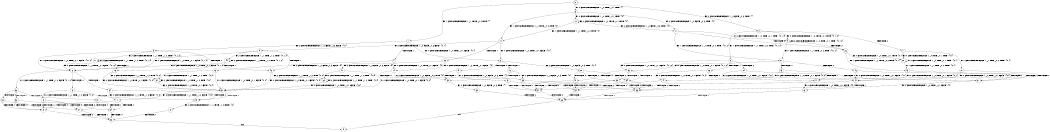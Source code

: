 digraph BCG {
size = "7, 10.5";
center = TRUE;
node [shape = circle];
0 [peripheries = 2];
0 -> 1 [label = "EX !1 !ATOMIC_EXCH_BRANCH (1, +1, TRUE, +0, 2, TRUE) !{}"];
0 -> 2 [label = "EX !2 !ATOMIC_EXCH_BRANCH (1, +0, FALSE, +0, 3, TRUE) !{}"];
0 -> 3 [label = "EX !0 !ATOMIC_EXCH_BRANCH (1, +0, TRUE, +0, 1, TRUE) !{}"];
1 -> 4 [label = "TERMINATE !1"];
1 -> 5 [label = "EX !2 !ATOMIC_EXCH_BRANCH (1, +0, FALSE, +0, 3, FALSE) !{0, 1}"];
1 -> 6 [label = "EX !0 !ATOMIC_EXCH_BRANCH (1, +0, TRUE, +0, 1, FALSE) !{0, 1}"];
2 -> 7 [label = "TERMINATE !2"];
2 -> 8 [label = "EX !1 !ATOMIC_EXCH_BRANCH (1, +1, TRUE, +0, 2, TRUE) !{0, 1, 2}"];
2 -> 9 [label = "EX !0 !ATOMIC_EXCH_BRANCH (1, +0, TRUE, +0, 1, TRUE) !{0, 1, 2}"];
3 -> 10 [label = "EX !1 !ATOMIC_EXCH_BRANCH (1, +1, TRUE, +0, 2, TRUE) !{0}"];
3 -> 11 [label = "EX !2 !ATOMIC_EXCH_BRANCH (1, +0, FALSE, +0, 3, TRUE) !{0}"];
3 -> 12 [label = "EX !0 !ATOMIC_EXCH_BRANCH (1, +0, TRUE, +0, 1, TRUE) !{0}"];
4 -> 13 [label = "EX !2 !ATOMIC_EXCH_BRANCH (1, +0, FALSE, +0, 3, FALSE) !{0}"];
4 -> 14 [label = "EX !0 !ATOMIC_EXCH_BRANCH (1, +0, TRUE, +0, 1, FALSE) !{0}"];
5 -> 15 [label = "TERMINATE !1"];
5 -> 16 [label = "EX !0 !ATOMIC_EXCH_BRANCH (1, +0, TRUE, +0, 1, FALSE) !{0, 1, 2}"];
5 -> 17 [label = "EX !2 !ATOMIC_EXCH_BRANCH (1, +1, TRUE, +1, 2, TRUE) !{0, 1, 2}"];
6 -> 18 [label = "TERMINATE !1"];
6 -> 19 [label = "TERMINATE !0"];
6 -> 20 [label = "EX !2 !ATOMIC_EXCH_BRANCH (1, +0, FALSE, +0, 3, TRUE) !{0, 1}"];
7 -> 21 [label = "EX !1 !ATOMIC_EXCH_BRANCH (1, +1, TRUE, +0, 2, TRUE) !{0, 1}"];
7 -> 22 [label = "EX !0 !ATOMIC_EXCH_BRANCH (1, +0, TRUE, +0, 1, TRUE) !{0, 1}"];
8 -> 23 [label = "TERMINATE !1"];
8 -> 24 [label = "TERMINATE !2"];
8 -> 25 [label = "EX !0 !ATOMIC_EXCH_BRANCH (1, +0, TRUE, +0, 1, FALSE) !{0, 1, 2}"];
9 -> 26 [label = "TERMINATE !2"];
9 -> 27 [label = "EX !1 !ATOMIC_EXCH_BRANCH (1, +1, TRUE, +0, 2, TRUE) !{0, 1, 2}"];
9 -> 9 [label = "EX !0 !ATOMIC_EXCH_BRANCH (1, +0, TRUE, +0, 1, TRUE) !{0, 1, 2}"];
10 -> 28 [label = "TERMINATE !1"];
10 -> 29 [label = "EX !2 !ATOMIC_EXCH_BRANCH (1, +0, FALSE, +0, 3, FALSE) !{0, 1}"];
10 -> 6 [label = "EX !0 !ATOMIC_EXCH_BRANCH (1, +0, TRUE, +0, 1, FALSE) !{0, 1}"];
11 -> 26 [label = "TERMINATE !2"];
11 -> 27 [label = "EX !1 !ATOMIC_EXCH_BRANCH (1, +1, TRUE, +0, 2, TRUE) !{0, 1, 2}"];
11 -> 9 [label = "EX !0 !ATOMIC_EXCH_BRANCH (1, +0, TRUE, +0, 1, TRUE) !{0, 1, 2}"];
12 -> 10 [label = "EX !1 !ATOMIC_EXCH_BRANCH (1, +1, TRUE, +0, 2, TRUE) !{0}"];
12 -> 11 [label = "EX !2 !ATOMIC_EXCH_BRANCH (1, +0, FALSE, +0, 3, TRUE) !{0}"];
12 -> 12 [label = "EX !0 !ATOMIC_EXCH_BRANCH (1, +0, TRUE, +0, 1, TRUE) !{0}"];
13 -> 30 [label = "EX !0 !ATOMIC_EXCH_BRANCH (1, +0, TRUE, +0, 1, FALSE) !{0, 2}"];
13 -> 31 [label = "EX !2 !ATOMIC_EXCH_BRANCH (1, +1, TRUE, +1, 2, TRUE) !{0, 2}"];
14 -> 32 [label = "TERMINATE !0"];
14 -> 33 [label = "EX !2 !ATOMIC_EXCH_BRANCH (1, +0, FALSE, +0, 3, TRUE) !{0}"];
15 -> 30 [label = "EX !0 !ATOMIC_EXCH_BRANCH (1, +0, TRUE, +0, 1, FALSE) !{0, 2}"];
15 -> 31 [label = "EX !2 !ATOMIC_EXCH_BRANCH (1, +1, TRUE, +1, 2, TRUE) !{0, 2}"];
16 -> 34 [label = "TERMINATE !1"];
16 -> 35 [label = "TERMINATE !0"];
16 -> 36 [label = "EX !2 !ATOMIC_EXCH_BRANCH (1, +1, TRUE, +1, 2, FALSE) !{0, 1, 2}"];
17 -> 15 [label = "TERMINATE !1"];
17 -> 16 [label = "EX !0 !ATOMIC_EXCH_BRANCH (1, +0, TRUE, +0, 1, FALSE) !{0, 1, 2}"];
17 -> 17 [label = "EX !2 !ATOMIC_EXCH_BRANCH (1, +1, TRUE, +1, 2, TRUE) !{0, 1, 2}"];
18 -> 32 [label = "TERMINATE !0"];
18 -> 33 [label = "EX !2 !ATOMIC_EXCH_BRANCH (1, +0, FALSE, +0, 3, TRUE) !{0}"];
19 -> 32 [label = "TERMINATE !1"];
19 -> 37 [label = "EX !2 !ATOMIC_EXCH_BRANCH (1, +0, FALSE, +0, 3, TRUE) !{1}"];
20 -> 38 [label = "TERMINATE !1"];
20 -> 39 [label = "TERMINATE !2"];
20 -> 40 [label = "TERMINATE !0"];
21 -> 41 [label = "TERMINATE !1"];
21 -> 42 [label = "EX !0 !ATOMIC_EXCH_BRANCH (1, +0, TRUE, +0, 1, FALSE) !{0, 1}"];
22 -> 43 [label = "EX !1 !ATOMIC_EXCH_BRANCH (1, +1, TRUE, +0, 2, TRUE) !{0, 1}"];
22 -> 22 [label = "EX !0 !ATOMIC_EXCH_BRANCH (1, +0, TRUE, +0, 1, TRUE) !{0, 1}"];
23 -> 41 [label = "TERMINATE !2"];
23 -> 44 [label = "EX !0 !ATOMIC_EXCH_BRANCH (1, +0, TRUE, +0, 1, FALSE) !{0, 2}"];
24 -> 41 [label = "TERMINATE !1"];
24 -> 42 [label = "EX !0 !ATOMIC_EXCH_BRANCH (1, +0, TRUE, +0, 1, FALSE) !{0, 1}"];
25 -> 38 [label = "TERMINATE !1"];
25 -> 39 [label = "TERMINATE !2"];
25 -> 40 [label = "TERMINATE !0"];
26 -> 43 [label = "EX !1 !ATOMIC_EXCH_BRANCH (1, +1, TRUE, +0, 2, TRUE) !{0, 1}"];
26 -> 22 [label = "EX !0 !ATOMIC_EXCH_BRANCH (1, +0, TRUE, +0, 1, TRUE) !{0, 1}"];
27 -> 45 [label = "TERMINATE !1"];
27 -> 46 [label = "TERMINATE !2"];
27 -> 25 [label = "EX !0 !ATOMIC_EXCH_BRANCH (1, +0, TRUE, +0, 1, FALSE) !{0, 1, 2}"];
28 -> 47 [label = "EX !2 !ATOMIC_EXCH_BRANCH (1, +0, FALSE, +0, 3, FALSE) !{0}"];
28 -> 14 [label = "EX !0 !ATOMIC_EXCH_BRANCH (1, +0, TRUE, +0, 1, FALSE) !{0}"];
29 -> 48 [label = "TERMINATE !1"];
29 -> 49 [label = "EX !2 !ATOMIC_EXCH_BRANCH (1, +1, TRUE, +1, 2, TRUE) !{0, 1, 2}"];
29 -> 16 [label = "EX !0 !ATOMIC_EXCH_BRANCH (1, +0, TRUE, +0, 1, FALSE) !{0, 1, 2}"];
30 -> 50 [label = "TERMINATE !0"];
30 -> 51 [label = "EX !2 !ATOMIC_EXCH_BRANCH (1, +1, TRUE, +1, 2, FALSE) !{0, 2}"];
31 -> 30 [label = "EX !0 !ATOMIC_EXCH_BRANCH (1, +0, TRUE, +0, 1, FALSE) !{0, 2}"];
31 -> 31 [label = "EX !2 !ATOMIC_EXCH_BRANCH (1, +1, TRUE, +1, 2, TRUE) !{0, 2}"];
32 -> 52 [label = "EX !2 !ATOMIC_EXCH_BRANCH (1, +0, FALSE, +0, 3, TRUE) !{}"];
33 -> 53 [label = "TERMINATE !2"];
33 -> 54 [label = "TERMINATE !0"];
34 -> 50 [label = "TERMINATE !0"];
34 -> 51 [label = "EX !2 !ATOMIC_EXCH_BRANCH (1, +1, TRUE, +1, 2, FALSE) !{0, 2}"];
35 -> 50 [label = "TERMINATE !1"];
35 -> 55 [label = "EX !2 !ATOMIC_EXCH_BRANCH (1, +1, TRUE, +1, 2, FALSE) !{1, 2}"];
36 -> 56 [label = "TERMINATE !1"];
36 -> 57 [label = "TERMINATE !2"];
36 -> 58 [label = "TERMINATE !0"];
37 -> 54 [label = "TERMINATE !1"];
37 -> 59 [label = "TERMINATE !2"];
38 -> 53 [label = "TERMINATE !2"];
38 -> 54 [label = "TERMINATE !0"];
39 -> 53 [label = "TERMINATE !1"];
39 -> 59 [label = "TERMINATE !0"];
40 -> 54 [label = "TERMINATE !1"];
40 -> 59 [label = "TERMINATE !2"];
41 -> 60 [label = "EX !0 !ATOMIC_EXCH_BRANCH (1, +0, TRUE, +0, 1, FALSE) !{0}"];
42 -> 53 [label = "TERMINATE !1"];
42 -> 59 [label = "TERMINATE !0"];
43 -> 61 [label = "TERMINATE !1"];
43 -> 42 [label = "EX !0 !ATOMIC_EXCH_BRANCH (1, +0, TRUE, +0, 1, FALSE) !{0, 1}"];
44 -> 53 [label = "TERMINATE !2"];
44 -> 54 [label = "TERMINATE !0"];
45 -> 61 [label = "TERMINATE !2"];
45 -> 44 [label = "EX !0 !ATOMIC_EXCH_BRANCH (1, +0, TRUE, +0, 1, FALSE) !{0, 2}"];
46 -> 61 [label = "TERMINATE !1"];
46 -> 42 [label = "EX !0 !ATOMIC_EXCH_BRANCH (1, +0, TRUE, +0, 1, FALSE) !{0, 1}"];
47 -> 62 [label = "EX !2 !ATOMIC_EXCH_BRANCH (1, +1, TRUE, +1, 2, TRUE) !{0, 2}"];
47 -> 30 [label = "EX !0 !ATOMIC_EXCH_BRANCH (1, +0, TRUE, +0, 1, FALSE) !{0, 2}"];
48 -> 62 [label = "EX !2 !ATOMIC_EXCH_BRANCH (1, +1, TRUE, +1, 2, TRUE) !{0, 2}"];
48 -> 30 [label = "EX !0 !ATOMIC_EXCH_BRANCH (1, +0, TRUE, +0, 1, FALSE) !{0, 2}"];
49 -> 48 [label = "TERMINATE !1"];
49 -> 49 [label = "EX !2 !ATOMIC_EXCH_BRANCH (1, +1, TRUE, +1, 2, TRUE) !{0, 1, 2}"];
49 -> 16 [label = "EX !0 !ATOMIC_EXCH_BRANCH (1, +0, TRUE, +0, 1, FALSE) !{0, 1, 2}"];
50 -> 63 [label = "EX !2 !ATOMIC_EXCH_BRANCH (1, +1, TRUE, +1, 2, FALSE) !{2}"];
51 -> 64 [label = "TERMINATE !2"];
51 -> 65 [label = "TERMINATE !0"];
52 -> 66 [label = "TERMINATE !2"];
53 -> 66 [label = "TERMINATE !0"];
54 -> 66 [label = "TERMINATE !2"];
55 -> 65 [label = "TERMINATE !1"];
55 -> 67 [label = "TERMINATE !2"];
56 -> 64 [label = "TERMINATE !2"];
56 -> 65 [label = "TERMINATE !0"];
57 -> 64 [label = "TERMINATE !1"];
57 -> 67 [label = "TERMINATE !0"];
58 -> 65 [label = "TERMINATE !1"];
58 -> 67 [label = "TERMINATE !2"];
59 -> 66 [label = "TERMINATE !1"];
60 -> 66 [label = "TERMINATE !0"];
61 -> 60 [label = "EX !0 !ATOMIC_EXCH_BRANCH (1, +0, TRUE, +0, 1, FALSE) !{0}"];
62 -> 62 [label = "EX !2 !ATOMIC_EXCH_BRANCH (1, +1, TRUE, +1, 2, TRUE) !{0, 2}"];
62 -> 30 [label = "EX !0 !ATOMIC_EXCH_BRANCH (1, +0, TRUE, +0, 1, FALSE) !{0, 2}"];
63 -> 68 [label = "TERMINATE !2"];
64 -> 68 [label = "TERMINATE !0"];
65 -> 68 [label = "TERMINATE !2"];
66 -> 69 [label = "exit"];
67 -> 68 [label = "TERMINATE !1"];
68 -> 69 [label = "exit"];
}
